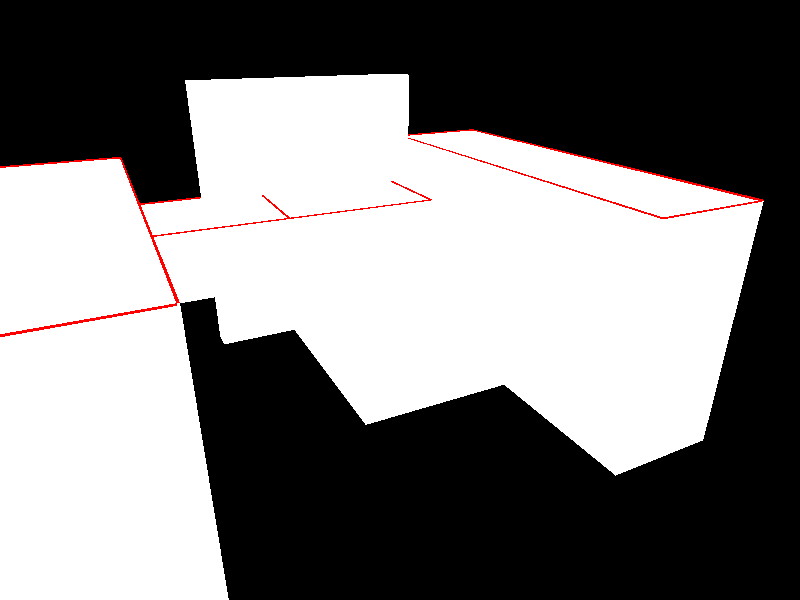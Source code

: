 #declare RoomWidth = 632;
#declare RoomLength = 1016;
#declare RoomHeight = 335;

#declare HalfRoomWidth = RoomWidth/2;
#declare HalfRoomLength = RoomLength/2;
#declare SeatedEyeHeight = 112;


#declare CenterSeated = <HalfRoomWidth,SeatedEyeHeight, HalfRoomLength>;
#declare CenterCeiling = <HalfRoomWidth,RoomHeight, HalfRoomLength>;
#declare Margret = <HalfRoomWidth,SeatedEyeHeight, 40>;
#declare Justin = <HalfRoomWidth, SeatedEyeHeight, RoomLength>;
#declare CouchLook = <0,0,0>;
#declare CameraPosCouchLook = CouchLook + <-150,75,75>;
#declare CloseUpOnOrigin = <10,10,-50>;
#declare FarLookOrigin = <10,10,-75>;
#declare TopLookOrigin = <10, 75,0>; 

#declare DoorWidth = 91;
#declare DoorHeight = 236;
#declare DoorDepth = 16;
#declare DoorDistanceFromRightWall = 188;
#declare DoorwayCutout = box{
    <0,0,-DoorDepth/2>
    <DoorWidth,DoorHeight,DoorDepth/2>
    translate <RoomWidth-DoorDistanceFromRightWall,0,RoomLength>
}


#declare CATLab = box{
    <0,0,0>
    <RoomWidth, RoomHeight, RoomLength>  
    texture{
        pigment{ 
            rgb <0,0,1>
        }
    }
}

#declare WindowHeight = 150.5;
#declare WindowDistanceFromGround = 89;
#declare Windows = box{
    <0,0,-DoorDepth>
    <RoomWidth, WindowHeight, DoorDepth>
    translate <0,WindowDistanceFromGround,0>
}

#declare ArmRestLength = 89;
#declare ArmRestHeight = 49;
#declare ArmRestWidth = 23.5;
#declare BottomCushionWidth = 35;
#declare BottomCushionLength = 27;
#declare BottomCushionHeight = 15;
#declare SeatBackHeight = 65;
#declare BackCushionHeight = 38;
#declare FrameBottomHeight = 23;
#declare CouchFrameBackWidth = 5;
#declare CouchTexture = texture{
        pigment{ 
            rgb <1,1,1>
        }
    }
#declare PipingTexture = texture{
        pigment{ 
            rgb <1,0,0>
        }
    }

#declare BottomCushion = merge{ 
    //Body
    box{
        <0,0,0>
        <BottomCushionWidth,BottomCushionHeight,BottomCushionLength> 
        texture{CouchTexture}
    }
    //Piping
    box {
        <0,BottomCushionHeight,0>
        <.3,BottomCushionHeight+.3,BottomCushionLength>
        texture{PipingTexture}
    }
    box {
        <0,BottomCushionHeight,0>
        <BottomCushionWidth,BottomCushionHeight+.3,.3>
        texture{PipingTexture}
    }
    box {
        <BottomCushionWidth,BottomCushionHeight,0>
        <BottomCushionWidth,BottomCushionHeight+.3,BottomCushionLength>
        texture{PipingTexture}
    }
    box {
        <0,BottomCushionHeight,BottomCushionLength>
        <BottomCushionWidth,BottomCushionHeight+.3,BottomCushionLength>
        texture{PipingTexture}
    }
}
#declare BothBottomCushions = merge{
    object{BottomCushion}
    object{
        BottomCushion
        translate<BottomCushionWidth,0,0>
    }
}
#declare ArmRest = merge{
    //Body
    box {
        <0,0,0>
        <ArmRestWidth,ArmRestHeight,ArmRestLength>
        texture{CouchTexture}
    }
    //Piping
    box {
        <0,ArmRestHeight,0>
        <.3,ArmRestHeight+.3,ArmRestLength>
        texture{PipingTexture}
    }
    box {
        <0,ArmRestHeight,0>
        <ArmRestWidth,ArmRestHeight+.3,.3>
        texture{PipingTexture}
    }
    box {
        <ArmRestWidth,ArmRestHeight,0>
        <ArmRestWidth,ArmRestHeight+.3,ArmRestLength>
        texture{PipingTexture}
    }
    box {
        <0,ArmRestHeight,ArmRestLength>
        <ArmRestWidth,ArmRestHeight+.3,ArmRestLength>
        texture{PipingTexture}
    }
}
#declare CouchFrameBottom = box{
    <0,0,0>
    <BottomCushionWidth,FrameBottomHeight,2*BottomCushionLength>
    texture{CouchTexture}
}
#declare CouchFrameBack = box{
    <0,0,0>
    <2*BottomCushionLength,SeatBackHeight,CouchFrameBackWidth>
    texture{CouchTexture}
}    

#declare Couch = merge{
    object{BothBottomCushions
        translate <CouchFrameBackWidth,FrameBottomHeight,0>
    }
    object{CouchFrameBottom}
    object{CouchFrameBack}
    object{ArmRest
        translate<-ArmRestWidth,0,0>
    }
    object{ArmRest
        translate<2*BottomCushionWidth,0,0>
    } 
} 


camera{
    location CameraPosCouchLook
    look_at CouchLook
}

light_source{
    CenterCeiling
    rgb<1,1,1>        
}
light_source{
    <0,200,0>
    rgb<1,1,1>
}


object{
    Couch
    rotate <0,-90,0>
}
/*difference{ 
    object{
        CATLab
        scale 1.001
    }
    object{CATLab}
    object{DoorwayCutout}
    object{Windows}
} */


